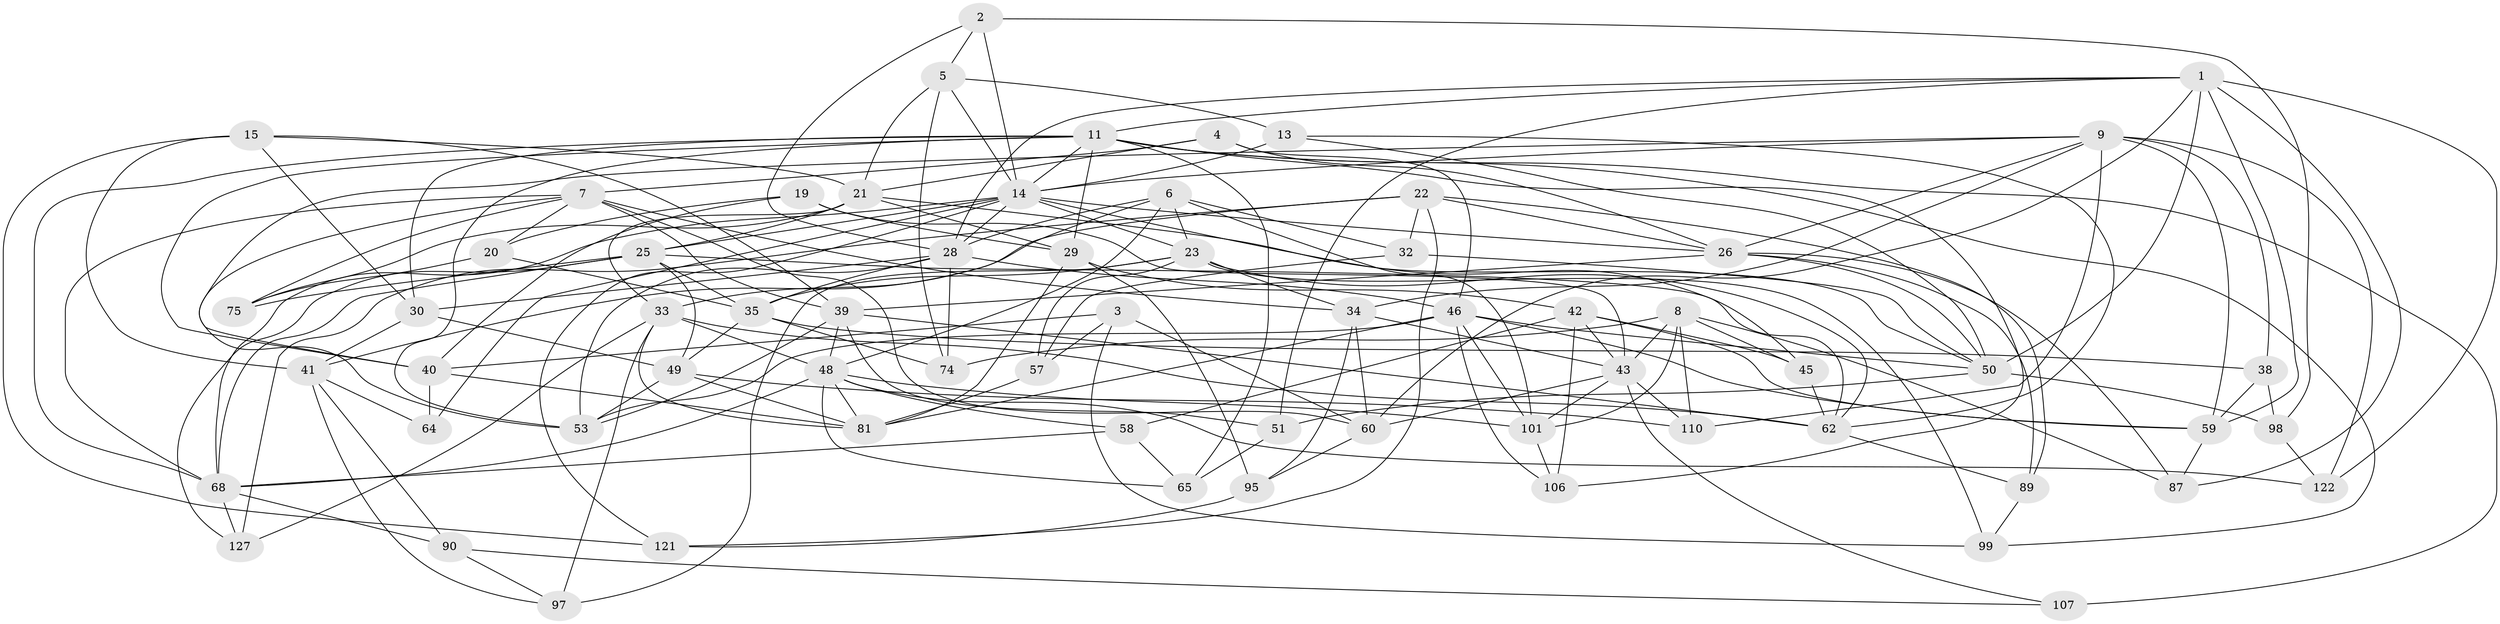 // original degree distribution, {4: 1.0}
// Generated by graph-tools (version 1.1) at 2025/16/03/09/25 04:16:25]
// undirected, 65 vertices, 186 edges
graph export_dot {
graph [start="1"]
  node [color=gray90,style=filled];
  1 [super="+96+92"];
  2;
  3;
  4;
  5 [super="+24"];
  6 [super="+10"];
  7 [super="+66+128"];
  8 [super="+54"];
  9 [super="+17+12"];
  11 [super="+18+82"];
  13;
  14 [super="+16+71+31"];
  15 [super="+72"];
  19;
  20;
  21 [super="+69+114"];
  22 [super="+70+52"];
  23 [super="+27+55"];
  25 [super="+44+119"];
  26 [super="+67+73"];
  28 [super="+108"];
  29 [super="+84"];
  30 [super="+36"];
  32;
  33 [super="+93"];
  34 [super="+56"];
  35 [super="+130+77"];
  38;
  39 [super="+83"];
  40 [super="+86+63"];
  41 [super="+94"];
  42 [super="+109"];
  43 [super="+47+88"];
  45;
  46 [super="+91"];
  48 [super="+115"];
  49 [super="+78"];
  50 [super="+61+105"];
  51;
  53 [super="+113"];
  57;
  58;
  59 [super="+80"];
  60 [super="+102"];
  62 [super="+76"];
  64;
  65;
  68 [super="+100"];
  74;
  75;
  81 [super="+104"];
  87;
  89;
  90;
  95;
  97;
  98;
  99;
  101 [super="+116"];
  106;
  107;
  110;
  121;
  122;
  127;
  1 -- 28;
  1 -- 51;
  1 -- 122;
  1 -- 59;
  1 -- 60;
  1 -- 50;
  1 -- 11;
  1 -- 87;
  2 -- 98;
  2 -- 5;
  2 -- 28;
  2 -- 14;
  3 -- 60;
  3 -- 57;
  3 -- 99;
  3 -- 40;
  4 -- 46;
  4 -- 21;
  4 -- 7;
  4 -- 26;
  5 -- 74;
  5 -- 21;
  5 -- 13;
  5 -- 14 [weight=2];
  6 -- 32;
  6 -- 48;
  6 -- 28;
  6 -- 101;
  6 -- 23;
  6 -- 33;
  7 -- 60;
  7 -- 75;
  7 -- 39;
  7 -- 20;
  7 -- 53;
  7 -- 68;
  7 -- 34;
  8 -- 87;
  8 -- 74;
  8 -- 101;
  8 -- 45;
  8 -- 110;
  8 -- 43;
  9 -- 34;
  9 -- 40;
  9 -- 26;
  9 -- 59;
  9 -- 122;
  9 -- 110;
  9 -- 38;
  9 -- 14;
  11 -- 65;
  11 -- 99;
  11 -- 53;
  11 -- 107 [weight=2];
  11 -- 30;
  11 -- 40;
  11 -- 106;
  11 -- 29;
  11 -- 14;
  11 -- 68;
  13 -- 62;
  13 -- 14;
  13 -- 50;
  14 -- 45;
  14 -- 26;
  14 -- 121;
  14 -- 23;
  14 -- 25;
  14 -- 28;
  14 -- 68;
  14 -- 64;
  15 -- 21;
  15 -- 121;
  15 -- 30 [weight=2];
  15 -- 39;
  15 -- 41;
  19 -- 20;
  19 -- 40;
  19 -- 29;
  19 -- 43;
  20 -- 75;
  20 -- 35;
  21 -- 25;
  21 -- 75;
  21 -- 29;
  21 -- 33;
  21 -- 50;
  22 -- 32;
  22 -- 127;
  22 -- 26;
  22 -- 89;
  22 -- 121;
  22 -- 41;
  23 -- 57;
  23 -- 99;
  23 -- 97;
  23 -- 35;
  23 -- 62;
  23 -- 34;
  25 -- 75;
  25 -- 127;
  25 -- 62;
  25 -- 35;
  25 -- 68;
  25 -- 49;
  26 -- 89;
  26 -- 87;
  26 -- 39;
  26 -- 50;
  28 -- 74;
  28 -- 35 [weight=2];
  28 -- 30;
  28 -- 53;
  28 -- 46;
  29 -- 95;
  29 -- 81;
  29 -- 42;
  30 -- 49;
  30 -- 41;
  32 -- 50;
  32 -- 57;
  33 -- 81;
  33 -- 48 [weight=2];
  33 -- 97;
  33 -- 62;
  33 -- 127;
  34 -- 43;
  34 -- 95;
  34 -- 60;
  35 -- 49;
  35 -- 38;
  35 -- 74;
  38 -- 98;
  38 -- 59;
  39 -- 51;
  39 -- 62 [weight=2];
  39 -- 53;
  39 -- 48;
  40 -- 64 [weight=2];
  40 -- 81 [weight=2];
  41 -- 64;
  41 -- 90;
  41 -- 97;
  42 -- 45;
  42 -- 58;
  42 -- 106;
  42 -- 43;
  42 -- 59;
  43 -- 110;
  43 -- 107;
  43 -- 101;
  43 -- 60;
  45 -- 62;
  46 -- 106;
  46 -- 101;
  46 -- 81;
  46 -- 50;
  46 -- 53;
  46 -- 59;
  48 -- 58;
  48 -- 65;
  48 -- 68;
  48 -- 101;
  48 -- 122;
  48 -- 81;
  49 -- 110;
  49 -- 53;
  49 -- 81;
  50 -- 51;
  50 -- 98;
  51 -- 65;
  57 -- 81;
  58 -- 68;
  58 -- 65;
  59 -- 87;
  60 -- 95;
  62 -- 89;
  68 -- 90;
  68 -- 127;
  89 -- 99;
  90 -- 97;
  90 -- 107;
  95 -- 121;
  98 -- 122;
  101 -- 106;
}
